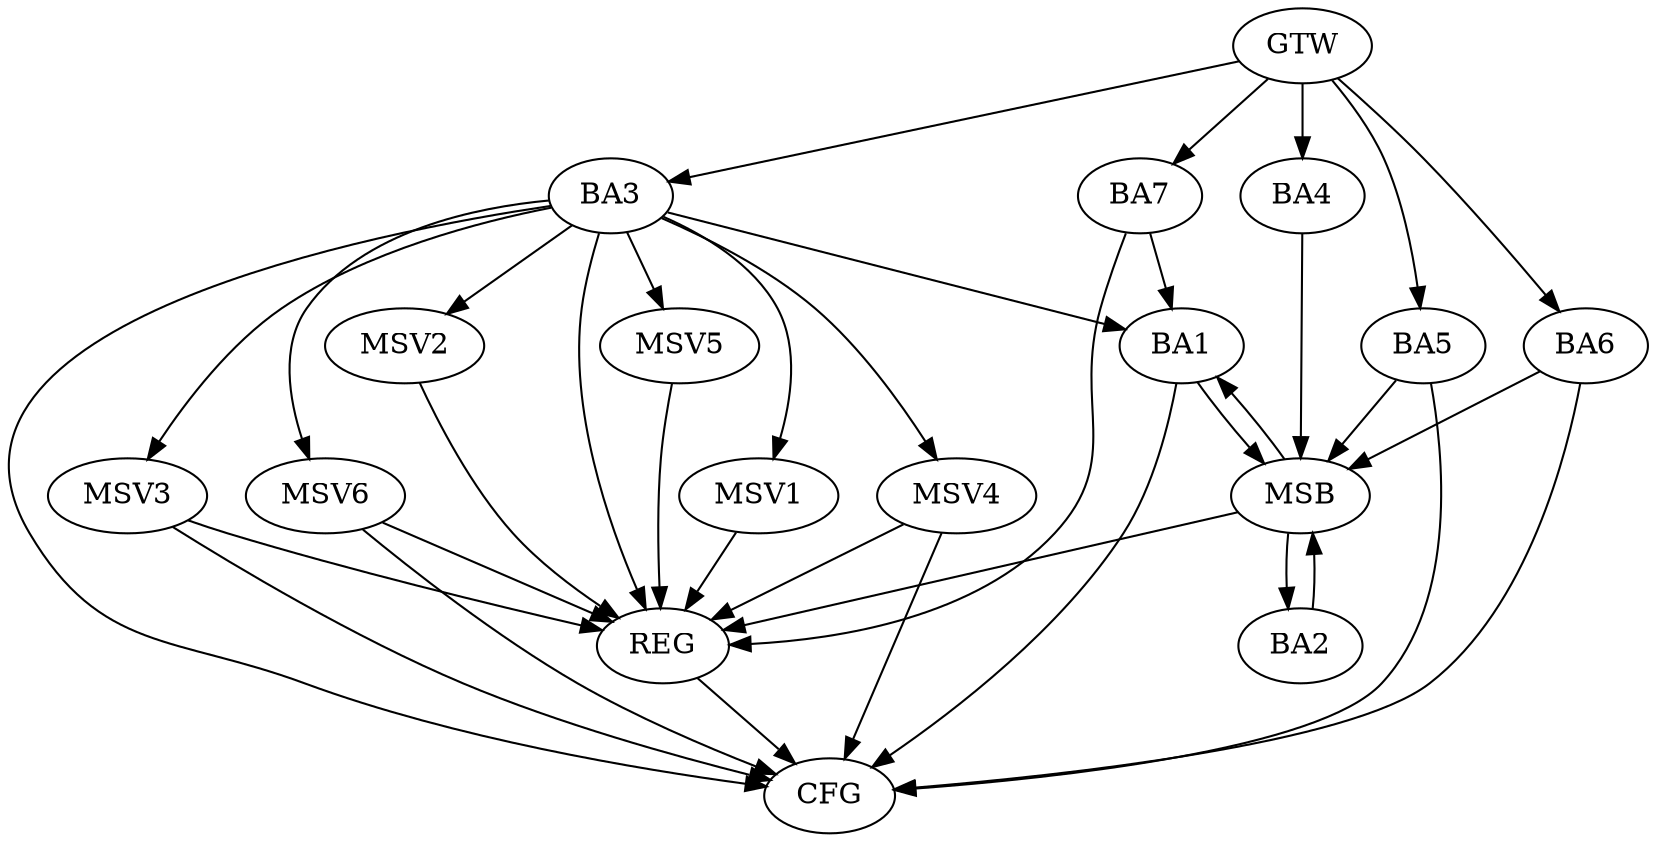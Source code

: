 strict digraph G {
  BA1 [ label="BA1" ];
  BA2 [ label="BA2" ];
  BA3 [ label="BA3" ];
  BA4 [ label="BA4" ];
  BA5 [ label="BA5" ];
  BA6 [ label="BA6" ];
  BA7 [ label="BA7" ];
  GTW [ label="GTW" ];
  REG [ label="REG" ];
  MSB [ label="MSB" ];
  CFG [ label="CFG" ];
  MSV1 [ label="MSV1" ];
  MSV2 [ label="MSV2" ];
  MSV3 [ label="MSV3" ];
  MSV4 [ label="MSV4" ];
  MSV5 [ label="MSV5" ];
  MSV6 [ label="MSV6" ];
  BA3 -> BA1;
  BA7 -> BA1;
  GTW -> BA3;
  GTW -> BA4;
  GTW -> BA5;
  GTW -> BA6;
  GTW -> BA7;
  BA3 -> REG;
  BA7 -> REG;
  BA1 -> MSB;
  MSB -> BA2;
  MSB -> REG;
  BA2 -> MSB;
  MSB -> BA1;
  BA4 -> MSB;
  BA5 -> MSB;
  BA6 -> MSB;
  BA5 -> CFG;
  BA1 -> CFG;
  BA6 -> CFG;
  BA3 -> CFG;
  REG -> CFG;
  BA3 -> MSV1;
  MSV1 -> REG;
  BA3 -> MSV2;
  MSV2 -> REG;
  BA3 -> MSV3;
  MSV3 -> REG;
  MSV3 -> CFG;
  BA3 -> MSV4;
  MSV4 -> REG;
  MSV4 -> CFG;
  BA3 -> MSV5;
  MSV5 -> REG;
  BA3 -> MSV6;
  MSV6 -> REG;
  MSV6 -> CFG;
}
